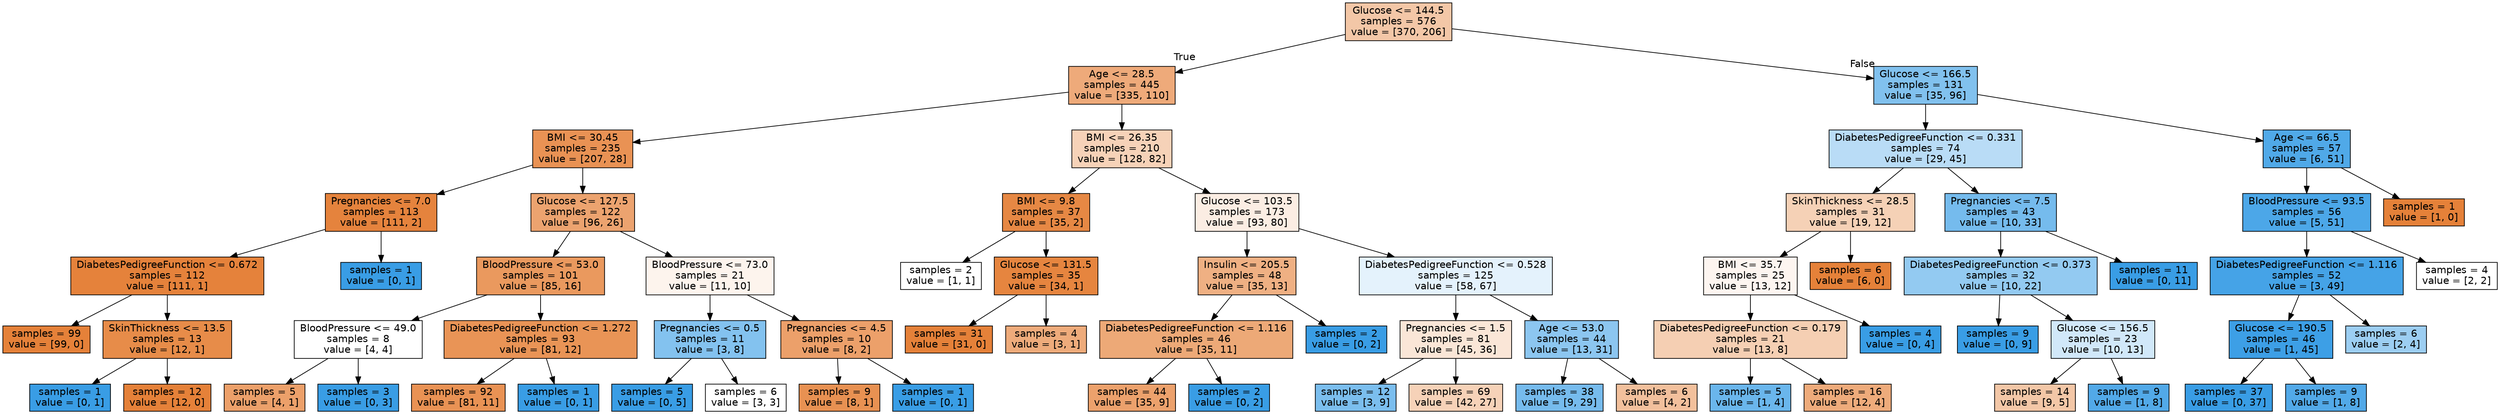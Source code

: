 digraph Tree {
node [shape=box, style="filled", color="black", fontname="helvetica"] ;
edge [fontname="helvetica"] ;
0 [label="Glucose <= 144.5\nsamples = 576\nvalue = [370, 206]", fillcolor="#f3c7a7"] ;
1 [label="Age <= 28.5\nsamples = 445\nvalue = [335, 110]", fillcolor="#eeaa7a"] ;
0 -> 1 [labeldistance=2.5, labelangle=45, headlabel="True"] ;
2 [label="BMI <= 30.45\nsamples = 235\nvalue = [207, 28]", fillcolor="#e99254"] ;
1 -> 2 ;
3 [label="Pregnancies <= 7.0\nsamples = 113\nvalue = [111, 2]", fillcolor="#e5833d"] ;
2 -> 3 ;
4 [label="DiabetesPedigreeFunction <= 0.672\nsamples = 112\nvalue = [111, 1]", fillcolor="#e5823b"] ;
3 -> 4 ;
5 [label="samples = 99\nvalue = [99, 0]", fillcolor="#e58139"] ;
4 -> 5 ;
6 [label="SkinThickness <= 13.5\nsamples = 13\nvalue = [12, 1]", fillcolor="#e78c49"] ;
4 -> 6 ;
7 [label="samples = 1\nvalue = [0, 1]", fillcolor="#399de5"] ;
6 -> 7 ;
8 [label="samples = 12\nvalue = [12, 0]", fillcolor="#e58139"] ;
6 -> 8 ;
9 [label="samples = 1\nvalue = [0, 1]", fillcolor="#399de5"] ;
3 -> 9 ;
10 [label="Glucose <= 127.5\nsamples = 122\nvalue = [96, 26]", fillcolor="#eca36f"] ;
2 -> 10 ;
11 [label="BloodPressure <= 53.0\nsamples = 101\nvalue = [85, 16]", fillcolor="#ea995e"] ;
10 -> 11 ;
12 [label="BloodPressure <= 49.0\nsamples = 8\nvalue = [4, 4]", fillcolor="#ffffff"] ;
11 -> 12 ;
13 [label="samples = 5\nvalue = [4, 1]", fillcolor="#eca06a"] ;
12 -> 13 ;
14 [label="samples = 3\nvalue = [0, 3]", fillcolor="#399de5"] ;
12 -> 14 ;
15 [label="DiabetesPedigreeFunction <= 1.272\nsamples = 93\nvalue = [81, 12]", fillcolor="#e99456"] ;
11 -> 15 ;
16 [label="samples = 92\nvalue = [81, 11]", fillcolor="#e99254"] ;
15 -> 16 ;
17 [label="samples = 1\nvalue = [0, 1]", fillcolor="#399de5"] ;
15 -> 17 ;
18 [label="BloodPressure <= 73.0\nsamples = 21\nvalue = [11, 10]", fillcolor="#fdf4ed"] ;
10 -> 18 ;
19 [label="Pregnancies <= 0.5\nsamples = 11\nvalue = [3, 8]", fillcolor="#83c2ef"] ;
18 -> 19 ;
20 [label="samples = 5\nvalue = [0, 5]", fillcolor="#399de5"] ;
19 -> 20 ;
21 [label="samples = 6\nvalue = [3, 3]", fillcolor="#ffffff"] ;
19 -> 21 ;
22 [label="Pregnancies <= 4.5\nsamples = 10\nvalue = [8, 2]", fillcolor="#eca06a"] ;
18 -> 22 ;
23 [label="samples = 9\nvalue = [8, 1]", fillcolor="#e89152"] ;
22 -> 23 ;
24 [label="samples = 1\nvalue = [0, 1]", fillcolor="#399de5"] ;
22 -> 24 ;
25 [label="BMI <= 26.35\nsamples = 210\nvalue = [128, 82]", fillcolor="#f6d2b8"] ;
1 -> 25 ;
26 [label="BMI <= 9.8\nsamples = 37\nvalue = [35, 2]", fillcolor="#e68844"] ;
25 -> 26 ;
27 [label="samples = 2\nvalue = [1, 1]", fillcolor="#ffffff"] ;
26 -> 27 ;
28 [label="Glucose <= 131.5\nsamples = 35\nvalue = [34, 1]", fillcolor="#e6853f"] ;
26 -> 28 ;
29 [label="samples = 31\nvalue = [31, 0]", fillcolor="#e58139"] ;
28 -> 29 ;
30 [label="samples = 4\nvalue = [3, 1]", fillcolor="#eeab7b"] ;
28 -> 30 ;
31 [label="Glucose <= 103.5\nsamples = 173\nvalue = [93, 80]", fillcolor="#fbede3"] ;
25 -> 31 ;
32 [label="Insulin <= 205.5\nsamples = 48\nvalue = [35, 13]", fillcolor="#efb083"] ;
31 -> 32 ;
33 [label="DiabetesPedigreeFunction <= 1.116\nsamples = 46\nvalue = [35, 11]", fillcolor="#eda977"] ;
32 -> 33 ;
34 [label="samples = 44\nvalue = [35, 9]", fillcolor="#eca16c"] ;
33 -> 34 ;
35 [label="samples = 2\nvalue = [0, 2]", fillcolor="#399de5"] ;
33 -> 35 ;
36 [label="samples = 2\nvalue = [0, 2]", fillcolor="#399de5"] ;
32 -> 36 ;
37 [label="DiabetesPedigreeFunction <= 0.528\nsamples = 125\nvalue = [58, 67]", fillcolor="#e4f2fc"] ;
31 -> 37 ;
38 [label="Pregnancies <= 1.5\nsamples = 81\nvalue = [45, 36]", fillcolor="#fae6d7"] ;
37 -> 38 ;
39 [label="samples = 12\nvalue = [3, 9]", fillcolor="#7bbeee"] ;
38 -> 39 ;
40 [label="samples = 69\nvalue = [42, 27]", fillcolor="#f6d2b8"] ;
38 -> 40 ;
41 [label="Age <= 53.0\nsamples = 44\nvalue = [13, 31]", fillcolor="#8cc6f0"] ;
37 -> 41 ;
42 [label="samples = 38\nvalue = [9, 29]", fillcolor="#76bbed"] ;
41 -> 42 ;
43 [label="samples = 6\nvalue = [4, 2]", fillcolor="#f2c09c"] ;
41 -> 43 ;
44 [label="Glucose <= 166.5\nsamples = 131\nvalue = [35, 96]", fillcolor="#81c1ee"] ;
0 -> 44 [labeldistance=2.5, labelangle=-45, headlabel="False"] ;
45 [label="DiabetesPedigreeFunction <= 0.331\nsamples = 74\nvalue = [29, 45]", fillcolor="#b9dcf6"] ;
44 -> 45 ;
46 [label="SkinThickness <= 28.5\nsamples = 31\nvalue = [19, 12]", fillcolor="#f5d1b6"] ;
45 -> 46 ;
47 [label="BMI <= 35.7\nsamples = 25\nvalue = [13, 12]", fillcolor="#fdf5f0"] ;
46 -> 47 ;
48 [label="DiabetesPedigreeFunction <= 0.179\nsamples = 21\nvalue = [13, 8]", fillcolor="#f5cfb3"] ;
47 -> 48 ;
49 [label="samples = 5\nvalue = [1, 4]", fillcolor="#6ab6ec"] ;
48 -> 49 ;
50 [label="samples = 16\nvalue = [12, 4]", fillcolor="#eeab7b"] ;
48 -> 50 ;
51 [label="samples = 4\nvalue = [0, 4]", fillcolor="#399de5"] ;
47 -> 51 ;
52 [label="samples = 6\nvalue = [6, 0]", fillcolor="#e58139"] ;
46 -> 52 ;
53 [label="Pregnancies <= 7.5\nsamples = 43\nvalue = [10, 33]", fillcolor="#75bbed"] ;
45 -> 53 ;
54 [label="DiabetesPedigreeFunction <= 0.373\nsamples = 32\nvalue = [10, 22]", fillcolor="#93caf1"] ;
53 -> 54 ;
55 [label="samples = 9\nvalue = [0, 9]", fillcolor="#399de5"] ;
54 -> 55 ;
56 [label="Glucose <= 156.5\nsamples = 23\nvalue = [10, 13]", fillcolor="#d1e8f9"] ;
54 -> 56 ;
57 [label="samples = 14\nvalue = [9, 5]", fillcolor="#f3c7a7"] ;
56 -> 57 ;
58 [label="samples = 9\nvalue = [1, 8]", fillcolor="#52a9e8"] ;
56 -> 58 ;
59 [label="samples = 11\nvalue = [0, 11]", fillcolor="#399de5"] ;
53 -> 59 ;
60 [label="Age <= 66.5\nsamples = 57\nvalue = [6, 51]", fillcolor="#50a9e8"] ;
44 -> 60 ;
61 [label="BloodPressure <= 93.5\nsamples = 56\nvalue = [5, 51]", fillcolor="#4ca7e8"] ;
60 -> 61 ;
62 [label="DiabetesPedigreeFunction <= 1.116\nsamples = 52\nvalue = [3, 49]", fillcolor="#45a3e7"] ;
61 -> 62 ;
63 [label="Glucose <= 190.5\nsamples = 46\nvalue = [1, 45]", fillcolor="#3d9fe6"] ;
62 -> 63 ;
64 [label="samples = 37\nvalue = [0, 37]", fillcolor="#399de5"] ;
63 -> 64 ;
65 [label="samples = 9\nvalue = [1, 8]", fillcolor="#52a9e8"] ;
63 -> 65 ;
66 [label="samples = 6\nvalue = [2, 4]", fillcolor="#9ccef2"] ;
62 -> 66 ;
67 [label="samples = 4\nvalue = [2, 2]", fillcolor="#ffffff"] ;
61 -> 67 ;
68 [label="samples = 1\nvalue = [1, 0]", fillcolor="#e58139"] ;
60 -> 68 ;
}
